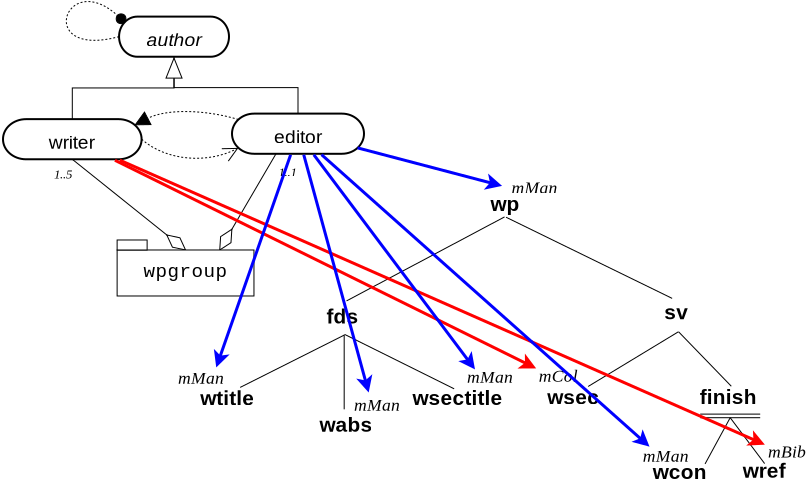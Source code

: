 <?xml version="1.0" encoding="UTF-8"?>
<dia:diagram xmlns:dia="http://www.lysator.liu.se/~alla/dia/">
  <dia:layer name="Background" visible="true">
    <dia:object type="Standard - Line" version="0" id="O0">
      <dia:attribute name="obj_pos">
        <dia:point val="23.666,11.646"/>
      </dia:attribute>
      <dia:attribute name="obj_bb">
        <dia:rectangle val="23.631,11.61;29.723,16.664"/>
      </dia:attribute>
      <dia:attribute name="conn_endpoints">
        <dia:point val="23.666,11.646"/>
        <dia:point val="29.328,16.18"/>
      </dia:attribute>
      <dia:attribute name="numcp">
        <dia:int val="1"/>
      </dia:attribute>
      <dia:attribute name="line_width">
        <dia:real val="0.05"/>
      </dia:attribute>
      <dia:attribute name="end_arrow">
        <dia:enum val="4"/>
      </dia:attribute>
      <dia:attribute name="end_arrow_length">
        <dia:real val="1.2"/>
      </dia:attribute>
      <dia:attribute name="end_arrow_width">
        <dia:real val="0.6"/>
      </dia:attribute>
      <dia:connections>
        <dia:connection handle="0" to="O2" connection="14"/>
        <dia:connection handle="1" to="O11" connection="2"/>
      </dia:connections>
    </dia:object>
    <dia:object type="Standard - Line" version="0" id="O1">
      <dia:attribute name="obj_pos">
        <dia:point val="33.851,11.369"/>
      </dia:attribute>
      <dia:attribute name="obj_bb">
        <dia:rectangle val="30.508,11.335;33.885,16.505"/>
      </dia:attribute>
      <dia:attribute name="conn_endpoints">
        <dia:point val="33.851,11.369"/>
        <dia:point val="31.038,16.18"/>
      </dia:attribute>
      <dia:attribute name="numcp">
        <dia:int val="1"/>
      </dia:attribute>
      <dia:attribute name="line_width">
        <dia:real val="0.05"/>
      </dia:attribute>
      <dia:attribute name="end_arrow">
        <dia:enum val="4"/>
      </dia:attribute>
      <dia:attribute name="end_arrow_length">
        <dia:real val="1.2"/>
      </dia:attribute>
      <dia:attribute name="end_arrow_width">
        <dia:real val="0.6"/>
      </dia:attribute>
      <dia:connections>
        <dia:connection handle="0" to="O3" connection="13"/>
        <dia:connection handle="1" to="O11" connection="3"/>
      </dia:connections>
    </dia:object>
    <dia:object type="Flowchart - Terminal" version="0" id="O2">
      <dia:attribute name="obj_pos">
        <dia:point val="20.201,9.638"/>
      </dia:attribute>
      <dia:attribute name="obj_bb">
        <dia:rectangle val="20.151,9.588;27.181,11.695"/>
      </dia:attribute>
      <dia:attribute name="elem_corner">
        <dia:point val="20.201,9.638"/>
      </dia:attribute>
      <dia:attribute name="elem_width">
        <dia:real val="6.93"/>
      </dia:attribute>
      <dia:attribute name="elem_height">
        <dia:real val="2.007"/>
      </dia:attribute>
      <dia:attribute name="line_width">
        <dia:real val="0.1"/>
      </dia:attribute>
      <dia:attribute name="line_colour">
        <dia:color val="#000000"/>
      </dia:attribute>
      <dia:attribute name="fill_colour">
        <dia:color val="#ffffff"/>
      </dia:attribute>
      <dia:attribute name="show_background">
        <dia:boolean val="true"/>
      </dia:attribute>
      <dia:attribute name="line_style">
        <dia:enum val="0"/>
        <dia:real val="1"/>
      </dia:attribute>
      <dia:attribute name="text">
        <dia:composite type="text">
          <dia:attribute name="string">
            <dia:string>#writer#</dia:string>
          </dia:attribute>
          <dia:attribute name="font">
            <dia:font family="arial" style="0" name="Helvetica"/>
          </dia:attribute>
          <dia:attribute name="height">
            <dia:real val="1.2"/>
          </dia:attribute>
          <dia:attribute name="pos">
            <dia:point val="23.666,10.834"/>
          </dia:attribute>
          <dia:attribute name="color">
            <dia:color val="#000000"/>
          </dia:attribute>
          <dia:attribute name="alignment">
            <dia:enum val="1"/>
          </dia:attribute>
        </dia:composite>
      </dia:attribute>
      <dia:attribute name="flip_horizontal">
        <dia:boolean val="false"/>
      </dia:attribute>
      <dia:attribute name="flip_vertical">
        <dia:boolean val="false"/>
      </dia:attribute>
    </dia:object>
    <dia:object type="Flowchart - Terminal" version="0" id="O3">
      <dia:attribute name="obj_pos">
        <dia:point val="31.651,9.362"/>
      </dia:attribute>
      <dia:attribute name="obj_bb">
        <dia:rectangle val="31.601,9.312;38.301,11.419"/>
      </dia:attribute>
      <dia:attribute name="elem_corner">
        <dia:point val="31.651,9.362"/>
      </dia:attribute>
      <dia:attribute name="elem_width">
        <dia:real val="6.6"/>
      </dia:attribute>
      <dia:attribute name="elem_height">
        <dia:real val="2.007"/>
      </dia:attribute>
      <dia:attribute name="line_width">
        <dia:real val="0.1"/>
      </dia:attribute>
      <dia:attribute name="line_colour">
        <dia:color val="#000000"/>
      </dia:attribute>
      <dia:attribute name="fill_colour">
        <dia:color val="#ffffff"/>
      </dia:attribute>
      <dia:attribute name="show_background">
        <dia:boolean val="true"/>
      </dia:attribute>
      <dia:attribute name="line_style">
        <dia:enum val="0"/>
        <dia:real val="1"/>
      </dia:attribute>
      <dia:attribute name="text">
        <dia:composite type="text">
          <dia:attribute name="string">
            <dia:string>#editor#</dia:string>
          </dia:attribute>
          <dia:attribute name="font">
            <dia:font family="arial" style="0" name="Helvetica"/>
          </dia:attribute>
          <dia:attribute name="height">
            <dia:real val="1.2"/>
          </dia:attribute>
          <dia:attribute name="pos">
            <dia:point val="34.951,10.558"/>
          </dia:attribute>
          <dia:attribute name="color">
            <dia:color val="#000000"/>
          </dia:attribute>
          <dia:attribute name="alignment">
            <dia:enum val="1"/>
          </dia:attribute>
        </dia:composite>
      </dia:attribute>
      <dia:attribute name="flip_horizontal">
        <dia:boolean val="false"/>
      </dia:attribute>
      <dia:attribute name="flip_vertical">
        <dia:boolean val="false"/>
      </dia:attribute>
    </dia:object>
    <dia:object type="Flowchart - Terminal" version="0" id="O4">
      <dia:attribute name="obj_pos">
        <dia:point val="26.004,4.511"/>
      </dia:attribute>
      <dia:attribute name="obj_bb">
        <dia:rectangle val="25.954,4.461;31.551,6.568"/>
      </dia:attribute>
      <dia:attribute name="elem_corner">
        <dia:point val="26.004,4.511"/>
      </dia:attribute>
      <dia:attribute name="elem_width">
        <dia:real val="5.497"/>
      </dia:attribute>
      <dia:attribute name="elem_height">
        <dia:real val="2.007"/>
      </dia:attribute>
      <dia:attribute name="line_width">
        <dia:real val="0.1"/>
      </dia:attribute>
      <dia:attribute name="line_colour">
        <dia:color val="#000000"/>
      </dia:attribute>
      <dia:attribute name="fill_colour">
        <dia:color val="#ffffff"/>
      </dia:attribute>
      <dia:attribute name="show_background">
        <dia:boolean val="true"/>
      </dia:attribute>
      <dia:attribute name="line_style">
        <dia:enum val="0"/>
        <dia:real val="1"/>
      </dia:attribute>
      <dia:attribute name="text">
        <dia:composite type="text">
          <dia:attribute name="string">
            <dia:string>#author#</dia:string>
          </dia:attribute>
          <dia:attribute name="font">
            <dia:font family="arial" style="8" name="Helvetica-Oblique"/>
          </dia:attribute>
          <dia:attribute name="height">
            <dia:real val="1.2"/>
          </dia:attribute>
          <dia:attribute name="pos">
            <dia:point val="28.752,5.707"/>
          </dia:attribute>
          <dia:attribute name="color">
            <dia:color val="#000000"/>
          </dia:attribute>
          <dia:attribute name="alignment">
            <dia:enum val="1"/>
          </dia:attribute>
        </dia:composite>
      </dia:attribute>
      <dia:attribute name="flip_horizontal">
        <dia:boolean val="false"/>
      </dia:attribute>
      <dia:attribute name="flip_vertical">
        <dia:boolean val="false"/>
      </dia:attribute>
    </dia:object>
    <dia:object type="Standard - Text" version="1" id="O5">
      <dia:attribute name="obj_pos">
        <dia:point val="22.75,12.6"/>
      </dia:attribute>
      <dia:attribute name="obj_bb">
        <dia:rectangle val="22.75,12.064;23.641,13.04"/>
      </dia:attribute>
      <dia:attribute name="text">
        <dia:composite type="text">
          <dia:attribute name="string">
            <dia:string>#1..5#</dia:string>
          </dia:attribute>
          <dia:attribute name="font">
            <dia:font family="times new roman" style="8" name="Times-Italic"/>
          </dia:attribute>
          <dia:attribute name="height">
            <dia:real val="0.8"/>
          </dia:attribute>
          <dia:attribute name="pos">
            <dia:point val="22.75,12.6"/>
          </dia:attribute>
          <dia:attribute name="color">
            <dia:color val="#000000"/>
          </dia:attribute>
          <dia:attribute name="alignment">
            <dia:enum val="0"/>
          </dia:attribute>
        </dia:composite>
      </dia:attribute>
      <dia:attribute name="valign">
        <dia:enum val="3"/>
      </dia:attribute>
    </dia:object>
    <dia:object type="Standard - BezierLine" version="0" id="O6">
      <dia:attribute name="obj_pos">
        <dia:point val="26.004,5.515"/>
      </dia:attribute>
      <dia:attribute name="obj_bb">
        <dia:rectangle val="23.34,3.731;26.661,5.724"/>
      </dia:attribute>
      <dia:attribute name="bez_points">
        <dia:point val="26.004,5.515"/>
        <dia:point val="21.582,6.701"/>
        <dia:point val="23.451,1.66"/>
        <dia:point val="26.272,4.805"/>
      </dia:attribute>
      <dia:attribute name="corner_types">
        <dia:enum val="0"/>
        <dia:enum val="0"/>
      </dia:attribute>
      <dia:attribute name="line_width">
        <dia:real val="0.05"/>
      </dia:attribute>
      <dia:attribute name="line_style">
        <dia:enum val="4"/>
      </dia:attribute>
      <dia:attribute name="end_arrow">
        <dia:enum val="8"/>
      </dia:attribute>
      <dia:attribute name="end_arrow_length">
        <dia:real val="0.5"/>
      </dia:attribute>
      <dia:attribute name="end_arrow_width">
        <dia:real val="0.5"/>
      </dia:attribute>
      <dia:connections>
        <dia:connection handle="0" to="O4" connection="6"/>
        <dia:connection handle="3" to="O4" connection="5"/>
      </dia:connections>
    </dia:object>
    <dia:object type="Standard - BezierLine" version="0" id="O7">
      <dia:attribute name="obj_pos">
        <dia:point val="31.973,9.656"/>
      </dia:attribute>
      <dia:attribute name="obj_bb">
        <dia:rectangle val="26.448,9.271;32.005,10.565"/>
      </dia:attribute>
      <dia:attribute name="bez_points">
        <dia:point val="31.973,9.656"/>
        <dia:point val="30.326,9.16"/>
        <dia:point val="28.378,9.11"/>
        <dia:point val="26.793,9.932"/>
      </dia:attribute>
      <dia:attribute name="corner_types">
        <dia:enum val="0"/>
        <dia:enum val="0"/>
      </dia:attribute>
      <dia:attribute name="line_width">
        <dia:real val="0.05"/>
      </dia:attribute>
      <dia:attribute name="line_style">
        <dia:enum val="4"/>
      </dia:attribute>
      <dia:attribute name="end_arrow">
        <dia:enum val="3"/>
      </dia:attribute>
      <dia:attribute name="end_arrow_length">
        <dia:real val="0.7"/>
      </dia:attribute>
      <dia:attribute name="end_arrow_width">
        <dia:real val="0.7"/>
      </dia:attribute>
      <dia:connections>
        <dia:connection handle="0" to="O3" connection="5"/>
        <dia:connection handle="3" to="O2" connection="9"/>
      </dia:connections>
    </dia:object>
    <dia:object type="Standard - BezierLine" version="0" id="O8">
      <dia:attribute name="obj_pos">
        <dia:point val="27.131,10.642"/>
      </dia:attribute>
      <dia:attribute name="obj_bb">
        <dia:rectangle val="27.096,10.444;32.321,11.707"/>
      </dia:attribute>
      <dia:attribute name="bez_points">
        <dia:point val="27.131,10.642"/>
        <dia:point val="28.401,11.76"/>
        <dia:point val="30.476,11.86"/>
        <dia:point val="31.973,11.075"/>
      </dia:attribute>
      <dia:attribute name="corner_types">
        <dia:enum val="0"/>
        <dia:enum val="0"/>
      </dia:attribute>
      <dia:attribute name="line_width">
        <dia:real val="0.05"/>
      </dia:attribute>
      <dia:attribute name="line_style">
        <dia:enum val="4"/>
      </dia:attribute>
      <dia:attribute name="end_arrow">
        <dia:enum val="1"/>
      </dia:attribute>
      <dia:attribute name="end_arrow_length">
        <dia:real val="0.7"/>
      </dia:attribute>
      <dia:attribute name="end_arrow_width">
        <dia:real val="0.7"/>
      </dia:attribute>
      <dia:connections>
        <dia:connection handle="0" to="O2" connection="10"/>
        <dia:connection handle="3" to="O3" connection="7"/>
      </dia:connections>
    </dia:object>
    <dia:object type="Standard - ZigZagLine" version="1" id="O9">
      <dia:attribute name="obj_pos">
        <dia:point val="28.752,6.518"/>
      </dia:attribute>
      <dia:attribute name="obj_bb">
        <dia:rectangle val="28.727,6.493;34.976,9.387"/>
      </dia:attribute>
      <dia:attribute name="orth_points">
        <dia:point val="28.752,6.518"/>
        <dia:point val="28.752,8.061"/>
        <dia:point val="34.951,8.061"/>
        <dia:point val="34.951,9.362"/>
      </dia:attribute>
      <dia:attribute name="orth_orient">
        <dia:enum val="1"/>
        <dia:enum val="0"/>
        <dia:enum val="1"/>
      </dia:attribute>
      <dia:attribute name="autorouting">
        <dia:boolean val="false"/>
      </dia:attribute>
      <dia:attribute name="line_width">
        <dia:real val="0.05"/>
      </dia:attribute>
      <dia:connections>
        <dia:connection handle="0" to="O4" connection="14"/>
        <dia:connection handle="1" to="O3" connection="2"/>
      </dia:connections>
    </dia:object>
    <dia:object type="Standard - ZigZagLine" version="1" id="O10">
      <dia:attribute name="obj_pos">
        <dia:point val="23.666,9.638"/>
      </dia:attribute>
      <dia:attribute name="obj_bb">
        <dia:rectangle val="23.641,6.493;29.552,9.663"/>
      </dia:attribute>
      <dia:attribute name="orth_points">
        <dia:point val="23.666,9.638"/>
        <dia:point val="23.666,8.078"/>
        <dia:point val="28.752,8.078"/>
        <dia:point val="28.752,6.518"/>
      </dia:attribute>
      <dia:attribute name="orth_orient">
        <dia:enum val="1"/>
        <dia:enum val="0"/>
        <dia:enum val="1"/>
      </dia:attribute>
      <dia:attribute name="autorouting">
        <dia:boolean val="false"/>
      </dia:attribute>
      <dia:attribute name="line_width">
        <dia:real val="0.05"/>
      </dia:attribute>
      <dia:attribute name="end_arrow">
        <dia:enum val="2"/>
      </dia:attribute>
      <dia:attribute name="end_arrow_length">
        <dia:real val="1"/>
      </dia:attribute>
      <dia:attribute name="end_arrow_width">
        <dia:real val="0.8"/>
      </dia:attribute>
      <dia:connections>
        <dia:connection handle="0" to="O2" connection="2"/>
        <dia:connection handle="1" to="O4" connection="14"/>
      </dia:connections>
    </dia:object>
    <dia:object type="Flowchart - Box" version="0" id="O11">
      <dia:attribute name="obj_pos">
        <dia:point val="25.907,16.18"/>
      </dia:attribute>
      <dia:attribute name="obj_bb">
        <dia:rectangle val="25.882,16.155;32.774,18.505"/>
      </dia:attribute>
      <dia:attribute name="elem_corner">
        <dia:point val="25.907,16.18"/>
      </dia:attribute>
      <dia:attribute name="elem_width">
        <dia:real val="6.842"/>
      </dia:attribute>
      <dia:attribute name="elem_height">
        <dia:real val="2.3"/>
      </dia:attribute>
      <dia:attribute name="border_width">
        <dia:real val="0.05"/>
      </dia:attribute>
      <dia:attribute name="show_background">
        <dia:boolean val="true"/>
      </dia:attribute>
      <dia:attribute name="padding">
        <dia:real val="0.5"/>
      </dia:attribute>
      <dia:attribute name="text">
        <dia:composite type="text">
          <dia:attribute name="string">
            <dia:string>#wpgroup#</dia:string>
          </dia:attribute>
          <dia:attribute name="font">
            <dia:font family="courier new" style="0" name="Courier"/>
          </dia:attribute>
          <dia:attribute name="height">
            <dia:real val="1.2"/>
          </dia:attribute>
          <dia:attribute name="pos">
            <dia:point val="29.328,17.46"/>
          </dia:attribute>
          <dia:attribute name="color">
            <dia:color val="#000000"/>
          </dia:attribute>
          <dia:attribute name="alignment">
            <dia:enum val="1"/>
          </dia:attribute>
        </dia:composite>
      </dia:attribute>
    </dia:object>
    <dia:object type="Standard - Box" version="0" id="O12">
      <dia:attribute name="obj_pos">
        <dia:point val="25.907,15.68"/>
      </dia:attribute>
      <dia:attribute name="obj_bb">
        <dia:rectangle val="25.882,15.655;27.432,16.205"/>
      </dia:attribute>
      <dia:attribute name="elem_corner">
        <dia:point val="25.907,15.68"/>
      </dia:attribute>
      <dia:attribute name="elem_width">
        <dia:real val="1.5"/>
      </dia:attribute>
      <dia:attribute name="elem_height">
        <dia:real val="0.5"/>
      </dia:attribute>
      <dia:attribute name="border_width">
        <dia:real val="0.05"/>
      </dia:attribute>
      <dia:attribute name="show_background">
        <dia:boolean val="true"/>
      </dia:attribute>
    </dia:object>
    <dia:object type="Standard - Text" version="1" id="O13">
      <dia:attribute name="obj_pos">
        <dia:point val="33.976,12.5"/>
      </dia:attribute>
      <dia:attribute name="obj_bb">
        <dia:rectangle val="33.976,11.964;34.867,12.94"/>
      </dia:attribute>
      <dia:attribute name="text">
        <dia:composite type="text">
          <dia:attribute name="string">
            <dia:string>#1..1#</dia:string>
          </dia:attribute>
          <dia:attribute name="font">
            <dia:font family="times new roman" style="8" name="Times-Italic"/>
          </dia:attribute>
          <dia:attribute name="height">
            <dia:real val="0.8"/>
          </dia:attribute>
          <dia:attribute name="pos">
            <dia:point val="33.976,12.5"/>
          </dia:attribute>
          <dia:attribute name="color">
            <dia:color val="#000000"/>
          </dia:attribute>
          <dia:attribute name="alignment">
            <dia:enum val="0"/>
          </dia:attribute>
        </dia:composite>
      </dia:attribute>
      <dia:attribute name="valign">
        <dia:enum val="3"/>
      </dia:attribute>
    </dia:object>
    <dia:object type="Standard - Line" version="0" id="O14">
      <dia:attribute name="obj_pos">
        <dia:point val="45.279,14.525"/>
      </dia:attribute>
      <dia:attribute name="obj_bb">
        <dia:rectangle val="37.344,14.492;45.313,18.759"/>
      </dia:attribute>
      <dia:attribute name="conn_endpoints">
        <dia:point val="45.279,14.525"/>
        <dia:point val="37.378,18.725"/>
      </dia:attribute>
      <dia:attribute name="numcp">
        <dia:int val="1"/>
      </dia:attribute>
      <dia:attribute name="line_width">
        <dia:real val="0.05"/>
      </dia:attribute>
    </dia:object>
    <dia:object type="Standard - Text" version="1" id="O15">
      <dia:attribute name="obj_pos">
        <dia:point val="47.518,17.119"/>
      </dia:attribute>
      <dia:attribute name="obj_bb">
        <dia:rectangle val="47.518,16.769;47.518,17.819"/>
      </dia:attribute>
      <dia:attribute name="text">
        <dia:composite type="text">
          <dia:attribute name="string">
            <dia:string>##</dia:string>
          </dia:attribute>
          <dia:attribute name="font">
            <dia:font family="times new roman" style="8" name="Times-Italic"/>
          </dia:attribute>
          <dia:attribute name="height">
            <dia:real val="0.7"/>
          </dia:attribute>
          <dia:attribute name="pos">
            <dia:point val="47.518,17.119"/>
          </dia:attribute>
          <dia:attribute name="color">
            <dia:color val="#000000"/>
          </dia:attribute>
          <dia:attribute name="alignment">
            <dia:enum val="0"/>
          </dia:attribute>
        </dia:composite>
      </dia:attribute>
      <dia:attribute name="valign">
        <dia:enum val="3"/>
      </dia:attribute>
    </dia:object>
    <dia:object type="Standard - Text" version="1" id="O16">
      <dia:attribute name="obj_pos">
        <dia:point val="46.025,14.232"/>
      </dia:attribute>
      <dia:attribute name="obj_bb">
        <dia:rectangle val="44.708,13.372;46.025,14.874"/>
      </dia:attribute>
      <dia:attribute name="text">
        <dia:composite type="text">
          <dia:attribute name="string">
            <dia:string>#wp#</dia:string>
          </dia:attribute>
          <dia:attribute name="font">
            <dia:font family="arial" style="80" name="Helvetica-Bold"/>
          </dia:attribute>
          <dia:attribute name="height">
            <dia:real val="1.3"/>
          </dia:attribute>
          <dia:attribute name="pos">
            <dia:point val="46.025,14.232"/>
          </dia:attribute>
          <dia:attribute name="color">
            <dia:color val="#000000"/>
          </dia:attribute>
          <dia:attribute name="alignment">
            <dia:enum val="2"/>
          </dia:attribute>
        </dia:composite>
      </dia:attribute>
      <dia:attribute name="valign">
        <dia:enum val="3"/>
      </dia:attribute>
    </dia:object>
    <dia:object type="Standard - Text" version="1" id="O17">
      <dia:attribute name="obj_pos">
        <dia:point val="45.623,13.35"/>
      </dia:attribute>
      <dia:attribute name="obj_bb">
        <dia:rectangle val="45.623,12.635;47.67,13.91"/>
      </dia:attribute>
      <dia:attribute name="text">
        <dia:composite type="text">
          <dia:attribute name="string">
            <dia:string>#mMan#</dia:string>
          </dia:attribute>
          <dia:attribute name="font">
            <dia:font family="times new roman" style="8" name="Times-Italic"/>
          </dia:attribute>
          <dia:attribute name="height">
            <dia:real val="1.1"/>
          </dia:attribute>
          <dia:attribute name="pos">
            <dia:point val="45.623,13.35"/>
          </dia:attribute>
          <dia:attribute name="color">
            <dia:color val="#000000"/>
          </dia:attribute>
          <dia:attribute name="alignment">
            <dia:enum val="0"/>
          </dia:attribute>
        </dia:composite>
      </dia:attribute>
      <dia:attribute name="valign">
        <dia:enum val="3"/>
      </dia:attribute>
    </dia:object>
    <dia:object type="Standard - Line" version="0" id="O18">
      <dia:attribute name="obj_pos">
        <dia:point val="53.971,20.269"/>
      </dia:attribute>
      <dia:attribute name="obj_bb">
        <dia:rectangle val="49.424,20.235;54.005,23.037"/>
      </dia:attribute>
      <dia:attribute name="conn_endpoints">
        <dia:point val="53.971,20.269"/>
        <dia:point val="49.458,23.003"/>
      </dia:attribute>
      <dia:attribute name="numcp">
        <dia:int val="1"/>
      </dia:attribute>
      <dia:attribute name="line_width">
        <dia:real val="0.05"/>
      </dia:attribute>
    </dia:object>
    <dia:object type="Standard - Line" version="0" id="O19">
      <dia:attribute name="obj_pos">
        <dia:point val="37.26,20.416"/>
      </dia:attribute>
      <dia:attribute name="obj_bb">
        <dia:rectangle val="37.235,20.391;37.285,24.172"/>
      </dia:attribute>
      <dia:attribute name="conn_endpoints">
        <dia:point val="37.26,20.416"/>
        <dia:point val="37.26,24.147"/>
      </dia:attribute>
      <dia:attribute name="numcp">
        <dia:int val="1"/>
      </dia:attribute>
      <dia:attribute name="line_width">
        <dia:real val="0.05"/>
      </dia:attribute>
    </dia:object>
    <dia:object type="Standard - Text" version="1" id="O20">
      <dia:attribute name="obj_pos">
        <dia:point val="37.979,19.853"/>
      </dia:attribute>
      <dia:attribute name="obj_bb">
        <dia:rectangle val="36.559,18.993;37.979,20.496"/>
      </dia:attribute>
      <dia:attribute name="text">
        <dia:composite type="text">
          <dia:attribute name="string">
            <dia:string>#fds#</dia:string>
          </dia:attribute>
          <dia:attribute name="font">
            <dia:font family="arial" style="80" name="Helvetica-Bold"/>
          </dia:attribute>
          <dia:attribute name="height">
            <dia:real val="1.3"/>
          </dia:attribute>
          <dia:attribute name="pos">
            <dia:point val="37.979,19.853"/>
          </dia:attribute>
          <dia:attribute name="color">
            <dia:color val="#000000"/>
          </dia:attribute>
          <dia:attribute name="alignment">
            <dia:enum val="2"/>
          </dia:attribute>
        </dia:composite>
      </dia:attribute>
      <dia:attribute name="valign">
        <dia:enum val="3"/>
      </dia:attribute>
    </dia:object>
    <dia:object type="Standard - Line" version="0" id="O21">
      <dia:attribute name="obj_pos">
        <dia:point val="37.252,20.44"/>
      </dia:attribute>
      <dia:attribute name="obj_bb">
        <dia:rectangle val="32.024,20.407;37.286,23.084"/>
      </dia:attribute>
      <dia:attribute name="conn_endpoints">
        <dia:point val="37.252,20.44"/>
        <dia:point val="32.058,23.051"/>
      </dia:attribute>
      <dia:attribute name="numcp">
        <dia:int val="1"/>
      </dia:attribute>
      <dia:attribute name="line_width">
        <dia:real val="0.05"/>
      </dia:attribute>
    </dia:object>
    <dia:object type="Standard - Line" version="0" id="O22">
      <dia:attribute name="obj_pos">
        <dia:point val="37.278,20.399"/>
      </dia:attribute>
      <dia:attribute name="obj_bb">
        <dia:rectangle val="37.244,20.365;42.792,23.155"/>
      </dia:attribute>
      <dia:attribute name="conn_endpoints">
        <dia:point val="37.278,20.399"/>
        <dia:point val="42.759,23.122"/>
      </dia:attribute>
      <dia:attribute name="numcp">
        <dia:int val="1"/>
      </dia:attribute>
      <dia:attribute name="line_width">
        <dia:real val="0.05"/>
      </dia:attribute>
    </dia:object>
    <dia:object type="Standard - Line" version="0" id="O23">
      <dia:attribute name="obj_pos">
        <dia:point val="45.354,14.543"/>
      </dia:attribute>
      <dia:attribute name="obj_bb">
        <dia:rectangle val="45.321,14.51;53.691,18.634"/>
      </dia:attribute>
      <dia:attribute name="conn_endpoints">
        <dia:point val="45.354,14.543"/>
        <dia:point val="53.658,18.6"/>
      </dia:attribute>
      <dia:attribute name="numcp">
        <dia:int val="1"/>
      </dia:attribute>
      <dia:attribute name="line_width">
        <dia:real val="0.05"/>
      </dia:attribute>
    </dia:object>
    <dia:object type="Standard - Text" version="1" id="O24">
      <dia:attribute name="obj_pos">
        <dia:point val="32.758,23.94"/>
      </dia:attribute>
      <dia:attribute name="obj_bb">
        <dia:rectangle val="30.333,23.08;32.758,24.583"/>
      </dia:attribute>
      <dia:attribute name="text">
        <dia:composite type="text">
          <dia:attribute name="string">
            <dia:string>#wtitle#</dia:string>
          </dia:attribute>
          <dia:attribute name="font">
            <dia:font family="arial" style="80" name="Helvetica-Bold"/>
          </dia:attribute>
          <dia:attribute name="height">
            <dia:real val="1.3"/>
          </dia:attribute>
          <dia:attribute name="pos">
            <dia:point val="32.758,23.94"/>
          </dia:attribute>
          <dia:attribute name="color">
            <dia:color val="#000000"/>
          </dia:attribute>
          <dia:attribute name="alignment">
            <dia:enum val="2"/>
          </dia:attribute>
        </dia:composite>
      </dia:attribute>
      <dia:attribute name="valign">
        <dia:enum val="3"/>
      </dia:attribute>
    </dia:object>
    <dia:object type="Standard - Text" version="1" id="O25">
      <dia:attribute name="obj_pos">
        <dia:point val="38.671,25.272"/>
      </dia:attribute>
      <dia:attribute name="obj_bb">
        <dia:rectangle val="36.301,24.412;38.671,25.915"/>
      </dia:attribute>
      <dia:attribute name="text">
        <dia:composite type="text">
          <dia:attribute name="string">
            <dia:string>#wabs#</dia:string>
          </dia:attribute>
          <dia:attribute name="font">
            <dia:font family="arial" style="80" name="Helvetica-Bold"/>
          </dia:attribute>
          <dia:attribute name="height">
            <dia:real val="1.3"/>
          </dia:attribute>
          <dia:attribute name="pos">
            <dia:point val="38.671,25.272"/>
          </dia:attribute>
          <dia:attribute name="color">
            <dia:color val="#000000"/>
          </dia:attribute>
          <dia:attribute name="alignment">
            <dia:enum val="2"/>
          </dia:attribute>
        </dia:composite>
      </dia:attribute>
      <dia:attribute name="valign">
        <dia:enum val="3"/>
      </dia:attribute>
    </dia:object>
    <dia:object type="Standard - Text" version="1" id="O26">
      <dia:attribute name="obj_pos">
        <dia:point val="45.176,23.934"/>
      </dia:attribute>
      <dia:attribute name="obj_bb">
        <dia:rectangle val="41.171,23.074;45.176,24.576"/>
      </dia:attribute>
      <dia:attribute name="text">
        <dia:composite type="text">
          <dia:attribute name="string">
            <dia:string>#wsectitle#</dia:string>
          </dia:attribute>
          <dia:attribute name="font">
            <dia:font family="arial" style="80" name="Helvetica-Bold"/>
          </dia:attribute>
          <dia:attribute name="height">
            <dia:real val="1.3"/>
          </dia:attribute>
          <dia:attribute name="pos">
            <dia:point val="45.176,23.934"/>
          </dia:attribute>
          <dia:attribute name="color">
            <dia:color val="#000000"/>
          </dia:attribute>
          <dia:attribute name="alignment">
            <dia:enum val="2"/>
          </dia:attribute>
        </dia:composite>
      </dia:attribute>
      <dia:attribute name="valign">
        <dia:enum val="3"/>
      </dia:attribute>
    </dia:object>
    <dia:object type="Standard - Text" version="1" id="O27">
      <dia:attribute name="obj_pos">
        <dia:point val="54.458,19.64"/>
      </dia:attribute>
      <dia:attribute name="obj_bb">
        <dia:rectangle val="53.406,18.78;54.458,20.283"/>
      </dia:attribute>
      <dia:attribute name="text">
        <dia:composite type="text">
          <dia:attribute name="string">
            <dia:string>#sv#</dia:string>
          </dia:attribute>
          <dia:attribute name="font">
            <dia:font family="arial" style="80" name="Helvetica-Bold"/>
          </dia:attribute>
          <dia:attribute name="height">
            <dia:real val="1.3"/>
          </dia:attribute>
          <dia:attribute name="pos">
            <dia:point val="54.458,19.64"/>
          </dia:attribute>
          <dia:attribute name="color">
            <dia:color val="#000000"/>
          </dia:attribute>
          <dia:attribute name="alignment">
            <dia:enum val="2"/>
          </dia:attribute>
        </dia:composite>
      </dia:attribute>
      <dia:attribute name="valign">
        <dia:enum val="3"/>
      </dia:attribute>
    </dia:object>
    <dia:object type="Standard - Text" version="1" id="O28">
      <dia:attribute name="obj_pos">
        <dia:point val="50.008,23.89"/>
      </dia:attribute>
      <dia:attribute name="obj_bb">
        <dia:rectangle val="47.691,23.03;50.008,24.533"/>
      </dia:attribute>
      <dia:attribute name="text">
        <dia:composite type="text">
          <dia:attribute name="string">
            <dia:string>#wsec#</dia:string>
          </dia:attribute>
          <dia:attribute name="font">
            <dia:font family="arial" style="80" name="Helvetica-Bold"/>
          </dia:attribute>
          <dia:attribute name="height">
            <dia:real val="1.3"/>
          </dia:attribute>
          <dia:attribute name="pos">
            <dia:point val="50.008,23.89"/>
          </dia:attribute>
          <dia:attribute name="color">
            <dia:color val="#000000"/>
          </dia:attribute>
          <dia:attribute name="alignment">
            <dia:enum val="2"/>
          </dia:attribute>
        </dia:composite>
      </dia:attribute>
      <dia:attribute name="valign">
        <dia:enum val="3"/>
      </dia:attribute>
    </dia:object>
    <dia:object type="Standard - Text" version="1" id="O29">
      <dia:attribute name="obj_pos">
        <dia:point val="55.392,27.635"/>
      </dia:attribute>
      <dia:attribute name="obj_bb">
        <dia:rectangle val="52.967,26.775;55.392,28.277"/>
      </dia:attribute>
      <dia:attribute name="text">
        <dia:composite type="text">
          <dia:attribute name="string">
            <dia:string>#wcon#</dia:string>
          </dia:attribute>
          <dia:attribute name="font">
            <dia:font family="arial" style="80" name="Helvetica-Bold"/>
          </dia:attribute>
          <dia:attribute name="height">
            <dia:real val="1.3"/>
          </dia:attribute>
          <dia:attribute name="pos">
            <dia:point val="55.392,27.635"/>
          </dia:attribute>
          <dia:attribute name="color">
            <dia:color val="#000000"/>
          </dia:attribute>
          <dia:attribute name="alignment">
            <dia:enum val="2"/>
          </dia:attribute>
        </dia:composite>
      </dia:attribute>
      <dia:attribute name="valign">
        <dia:enum val="3"/>
      </dia:attribute>
    </dia:object>
    <dia:object type="Standard - Text" version="1" id="O30">
      <dia:attribute name="obj_pos">
        <dia:point val="59.335,27.572"/>
      </dia:attribute>
      <dia:attribute name="obj_bb">
        <dia:rectangle val="57.385,26.712;59.335,28.214"/>
      </dia:attribute>
      <dia:attribute name="text">
        <dia:composite type="text">
          <dia:attribute name="string">
            <dia:string>#wref#</dia:string>
          </dia:attribute>
          <dia:attribute name="font">
            <dia:font family="arial" style="80" name="Helvetica-Bold"/>
          </dia:attribute>
          <dia:attribute name="height">
            <dia:real val="1.3"/>
          </dia:attribute>
          <dia:attribute name="pos">
            <dia:point val="59.335,27.572"/>
          </dia:attribute>
          <dia:attribute name="color">
            <dia:color val="#000000"/>
          </dia:attribute>
          <dia:attribute name="alignment">
            <dia:enum val="2"/>
          </dia:attribute>
        </dia:composite>
      </dia:attribute>
      <dia:attribute name="valign">
        <dia:enum val="3"/>
      </dia:attribute>
    </dia:object>
    <dia:object type="Standard - Line" version="0" id="O31">
      <dia:attribute name="obj_pos">
        <dia:point val="53.98,20.27"/>
      </dia:attribute>
      <dia:attribute name="obj_bb">
        <dia:rectangle val="53.945,20.234;56.651,23.029"/>
      </dia:attribute>
      <dia:attribute name="conn_endpoints">
        <dia:point val="53.98,20.27"/>
        <dia:point val="56.616,22.993"/>
      </dia:attribute>
      <dia:attribute name="numcp">
        <dia:int val="1"/>
      </dia:attribute>
      <dia:attribute name="line_width">
        <dia:real val="0.05"/>
      </dia:attribute>
    </dia:object>
    <dia:object type="Standard - Text" version="1" id="O32">
      <dia:attribute name="obj_pos">
        <dia:point val="28.957,22.873"/>
      </dia:attribute>
      <dia:attribute name="obj_bb">
        <dia:rectangle val="28.957,22.158;31.005,23.433"/>
      </dia:attribute>
      <dia:attribute name="text">
        <dia:composite type="text">
          <dia:attribute name="string">
            <dia:string>#mMan#</dia:string>
          </dia:attribute>
          <dia:attribute name="font">
            <dia:font family="times new roman" style="8" name="Times-Italic"/>
          </dia:attribute>
          <dia:attribute name="height">
            <dia:real val="1.1"/>
          </dia:attribute>
          <dia:attribute name="pos">
            <dia:point val="28.957,22.873"/>
          </dia:attribute>
          <dia:attribute name="color">
            <dia:color val="#000000"/>
          </dia:attribute>
          <dia:attribute name="alignment">
            <dia:enum val="0"/>
          </dia:attribute>
        </dia:composite>
      </dia:attribute>
      <dia:attribute name="valign">
        <dia:enum val="3"/>
      </dia:attribute>
    </dia:object>
    <dia:object type="Standard - Text" version="1" id="O33">
      <dia:attribute name="obj_pos">
        <dia:point val="37.757,24.223"/>
      </dia:attribute>
      <dia:attribute name="obj_bb">
        <dia:rectangle val="37.757,23.508;39.805,24.783"/>
      </dia:attribute>
      <dia:attribute name="text">
        <dia:composite type="text">
          <dia:attribute name="string">
            <dia:string>#mMan#</dia:string>
          </dia:attribute>
          <dia:attribute name="font">
            <dia:font family="times new roman" style="8" name="Times-Italic"/>
          </dia:attribute>
          <dia:attribute name="height">
            <dia:real val="1.1"/>
          </dia:attribute>
          <dia:attribute name="pos">
            <dia:point val="37.757,24.223"/>
          </dia:attribute>
          <dia:attribute name="color">
            <dia:color val="#000000"/>
          </dia:attribute>
          <dia:attribute name="alignment">
            <dia:enum val="0"/>
          </dia:attribute>
        </dia:composite>
      </dia:attribute>
      <dia:attribute name="valign">
        <dia:enum val="3"/>
      </dia:attribute>
    </dia:object>
    <dia:object type="Standard - Text" version="1" id="O34">
      <dia:attribute name="obj_pos">
        <dia:point val="43.407,22.823"/>
      </dia:attribute>
      <dia:attribute name="obj_bb">
        <dia:rectangle val="43.407,22.108;45.455,23.383"/>
      </dia:attribute>
      <dia:attribute name="text">
        <dia:composite type="text">
          <dia:attribute name="string">
            <dia:string>#mMan#</dia:string>
          </dia:attribute>
          <dia:attribute name="font">
            <dia:font family="times new roman" style="8" name="Times-Italic"/>
          </dia:attribute>
          <dia:attribute name="height">
            <dia:real val="1.1"/>
          </dia:attribute>
          <dia:attribute name="pos">
            <dia:point val="43.407,22.823"/>
          </dia:attribute>
          <dia:attribute name="color">
            <dia:color val="#000000"/>
          </dia:attribute>
          <dia:attribute name="alignment">
            <dia:enum val="0"/>
          </dia:attribute>
        </dia:composite>
      </dia:attribute>
      <dia:attribute name="valign">
        <dia:enum val="3"/>
      </dia:attribute>
    </dia:object>
    <dia:object type="Standard - Text" version="1" id="O35">
      <dia:attribute name="obj_pos">
        <dia:point val="52.187,26.773"/>
      </dia:attribute>
      <dia:attribute name="obj_bb">
        <dia:rectangle val="52.187,26.058;54.234,27.333"/>
      </dia:attribute>
      <dia:attribute name="text">
        <dia:composite type="text">
          <dia:attribute name="string">
            <dia:string>#mMan#</dia:string>
          </dia:attribute>
          <dia:attribute name="font">
            <dia:font family="times new roman" style="8" name="Times-Italic"/>
          </dia:attribute>
          <dia:attribute name="height">
            <dia:real val="1.1"/>
          </dia:attribute>
          <dia:attribute name="pos">
            <dia:point val="52.187,26.773"/>
          </dia:attribute>
          <dia:attribute name="color">
            <dia:color val="#000000"/>
          </dia:attribute>
          <dia:attribute name="alignment">
            <dia:enum val="0"/>
          </dia:attribute>
        </dia:composite>
      </dia:attribute>
      <dia:attribute name="valign">
        <dia:enum val="3"/>
      </dia:attribute>
    </dia:object>
    <dia:object type="Standard - Text" version="1" id="O36">
      <dia:attribute name="obj_pos">
        <dia:point val="46.987,22.773"/>
      </dia:attribute>
      <dia:attribute name="obj_bb">
        <dia:rectangle val="46.987,22.058;48.724,23.333"/>
      </dia:attribute>
      <dia:attribute name="text">
        <dia:composite type="text">
          <dia:attribute name="string">
            <dia:string>#mCol#</dia:string>
          </dia:attribute>
          <dia:attribute name="font">
            <dia:font family="times new roman" style="8" name="Times-Italic"/>
          </dia:attribute>
          <dia:attribute name="height">
            <dia:real val="1.1"/>
          </dia:attribute>
          <dia:attribute name="pos">
            <dia:point val="46.987,22.773"/>
          </dia:attribute>
          <dia:attribute name="color">
            <dia:color val="#000000"/>
          </dia:attribute>
          <dia:attribute name="alignment">
            <dia:enum val="0"/>
          </dia:attribute>
        </dia:composite>
      </dia:attribute>
      <dia:attribute name="valign">
        <dia:enum val="3"/>
      </dia:attribute>
    </dia:object>
    <dia:object type="Standard - Text" version="1" id="O37">
      <dia:attribute name="obj_pos">
        <dia:point val="58.446,26.559"/>
      </dia:attribute>
      <dia:attribute name="obj_bb">
        <dia:rectangle val="58.446,25.844;60.138,27.119"/>
      </dia:attribute>
      <dia:attribute name="text">
        <dia:composite type="text">
          <dia:attribute name="string">
            <dia:string>#mBib#</dia:string>
          </dia:attribute>
          <dia:attribute name="font">
            <dia:font family="times new roman" style="8" name="Times-Italic"/>
          </dia:attribute>
          <dia:attribute name="height">
            <dia:real val="1.1"/>
          </dia:attribute>
          <dia:attribute name="pos">
            <dia:point val="58.446,26.559"/>
          </dia:attribute>
          <dia:attribute name="color">
            <dia:color val="#000000"/>
          </dia:attribute>
          <dia:attribute name="alignment">
            <dia:enum val="0"/>
          </dia:attribute>
        </dia:composite>
      </dia:attribute>
      <dia:attribute name="valign">
        <dia:enum val="3"/>
      </dia:attribute>
    </dia:object>
    <dia:object type="Standard - Line" version="0" id="O38">
      <dia:attribute name="obj_pos">
        <dia:point val="56.561,24.566"/>
      </dia:attribute>
      <dia:attribute name="obj_bb">
        <dia:rectangle val="56.526,24.531;58.318,26.894"/>
      </dia:attribute>
      <dia:attribute name="conn_endpoints">
        <dia:point val="56.561,24.566"/>
        <dia:point val="58.282,26.859"/>
      </dia:attribute>
      <dia:attribute name="numcp">
        <dia:int val="1"/>
      </dia:attribute>
      <dia:attribute name="line_width">
        <dia:real val="0.05"/>
      </dia:attribute>
      <dia:connections>
        <dia:connection handle="0" to="O40" connection="0"/>
      </dia:connections>
    </dia:object>
    <dia:object type="Standard - Line" version="0" id="O39">
      <dia:attribute name="obj_pos">
        <dia:point val="56.561,24.566"/>
      </dia:attribute>
      <dia:attribute name="obj_bb">
        <dia:rectangle val="55.27,24.532;56.595,26.91"/>
      </dia:attribute>
      <dia:attribute name="conn_endpoints">
        <dia:point val="56.561,24.566"/>
        <dia:point val="55.304,26.876"/>
      </dia:attribute>
      <dia:attribute name="numcp">
        <dia:int val="1"/>
      </dia:attribute>
      <dia:attribute name="line_width">
        <dia:real val="0.05"/>
      </dia:attribute>
      <dia:connections>
        <dia:connection handle="0" to="O40" connection="0"/>
      </dia:connections>
    </dia:object>
    <dia:object type="Standard - Line" version="0" id="O40">
      <dia:attribute name="obj_pos">
        <dia:point val="58.061,24.566"/>
      </dia:attribute>
      <dia:attribute name="obj_bb">
        <dia:rectangle val="55.036,24.541;58.086,24.591"/>
      </dia:attribute>
      <dia:attribute name="conn_endpoints">
        <dia:point val="58.061,24.566"/>
        <dia:point val="55.061,24.566"/>
      </dia:attribute>
      <dia:attribute name="numcp">
        <dia:int val="1"/>
      </dia:attribute>
      <dia:attribute name="line_width">
        <dia:real val="0.05"/>
      </dia:attribute>
    </dia:object>
    <dia:object type="Standard - Line" version="0" id="O41">
      <dia:attribute name="obj_pos">
        <dia:point val="58.061,24.386"/>
      </dia:attribute>
      <dia:attribute name="obj_bb">
        <dia:rectangle val="55.036,24.361;58.086,24.411"/>
      </dia:attribute>
      <dia:attribute name="conn_endpoints">
        <dia:point val="58.061,24.386"/>
        <dia:point val="55.061,24.386"/>
      </dia:attribute>
      <dia:attribute name="numcp">
        <dia:int val="1"/>
      </dia:attribute>
      <dia:attribute name="line_width">
        <dia:real val="0.05"/>
      </dia:attribute>
    </dia:object>
    <dia:object type="Standard - Text" version="1" id="O42">
      <dia:attribute name="obj_pos">
        <dia:point val="57.894,23.886"/>
      </dia:attribute>
      <dia:attribute name="obj_bb">
        <dia:rectangle val="55.369,23.026;57.894,24.528"/>
      </dia:attribute>
      <dia:attribute name="text">
        <dia:composite type="text">
          <dia:attribute name="string">
            <dia:string>#finish#</dia:string>
          </dia:attribute>
          <dia:attribute name="font">
            <dia:font family="arial" style="80" name="Helvetica-Bold"/>
          </dia:attribute>
          <dia:attribute name="height">
            <dia:real val="1.3"/>
          </dia:attribute>
          <dia:attribute name="pos">
            <dia:point val="57.894,23.886"/>
          </dia:attribute>
          <dia:attribute name="color">
            <dia:color val="#000000"/>
          </dia:attribute>
          <dia:attribute name="alignment">
            <dia:enum val="2"/>
          </dia:attribute>
        </dia:composite>
      </dia:attribute>
      <dia:attribute name="valign">
        <dia:enum val="3"/>
      </dia:attribute>
    </dia:object>
    <dia:object type="Standard - Line" version="0" id="O43">
      <dia:attribute name="obj_pos">
        <dia:point val="37.929,11.075"/>
      </dia:attribute>
      <dia:attribute name="obj_bb">
        <dia:rectangle val="37.837,10.984;45.355,13.478"/>
      </dia:attribute>
      <dia:attribute name="conn_endpoints">
        <dia:point val="37.929,11.075"/>
        <dia:point val="45.155,12.975"/>
      </dia:attribute>
      <dia:attribute name="numcp">
        <dia:int val="1"/>
      </dia:attribute>
      <dia:attribute name="line_color">
        <dia:color val="#0000ff"/>
      </dia:attribute>
      <dia:attribute name="line_width">
        <dia:real val="0.15"/>
      </dia:attribute>
      <dia:attribute name="end_arrow">
        <dia:enum val="22"/>
      </dia:attribute>
      <dia:attribute name="end_arrow_length">
        <dia:real val="0.5"/>
      </dia:attribute>
      <dia:attribute name="end_arrow_width">
        <dia:real val="0.5"/>
      </dia:attribute>
      <dia:connections>
        <dia:connection handle="0" to="O3" connection="11"/>
      </dia:connections>
    </dia:object>
    <dia:object type="Standard - Line" version="0" id="O44">
      <dia:attribute name="obj_pos">
        <dia:point val="25.799,11.696"/>
      </dia:attribute>
      <dia:attribute name="obj_bb">
        <dia:rectangle val="25.698,11.595;47.149,22.584"/>
      </dia:attribute>
      <dia:attribute name="conn_endpoints">
        <dia:point val="25.799,11.696"/>
        <dia:point val="46.86,22.102"/>
      </dia:attribute>
      <dia:attribute name="numcp">
        <dia:int val="1"/>
      </dia:attribute>
      <dia:attribute name="line_color">
        <dia:color val="#ff0000"/>
      </dia:attribute>
      <dia:attribute name="line_width">
        <dia:real val="0.15"/>
      </dia:attribute>
      <dia:attribute name="end_arrow">
        <dia:enum val="22"/>
      </dia:attribute>
      <dia:attribute name="end_arrow_length">
        <dia:real val="0.5"/>
      </dia:attribute>
      <dia:attribute name="end_arrow_width">
        <dia:real val="0.5"/>
      </dia:attribute>
      <dia:connections>
        <dia:connection handle="0" to="O2" connection="16"/>
      </dia:connections>
    </dia:object>
    <dia:object type="Standard - Line" version="0" id="O45">
      <dia:attribute name="obj_pos">
        <dia:point val="26.044,11.691"/>
      </dia:attribute>
      <dia:attribute name="obj_bb">
        <dia:rectangle val="25.945,11.592;58.565,26.401"/>
      </dia:attribute>
      <dia:attribute name="conn_endpoints">
        <dia:point val="26.044,11.691"/>
        <dia:point val="58.294,25.914"/>
      </dia:attribute>
      <dia:attribute name="numcp">
        <dia:int val="1"/>
      </dia:attribute>
      <dia:attribute name="line_color">
        <dia:color val="#ff0000"/>
      </dia:attribute>
      <dia:attribute name="line_width">
        <dia:real val="0.15"/>
      </dia:attribute>
      <dia:attribute name="end_arrow">
        <dia:enum val="22"/>
      </dia:attribute>
      <dia:attribute name="end_arrow_length">
        <dia:real val="0.5"/>
      </dia:attribute>
      <dia:attribute name="end_arrow_width">
        <dia:real val="0.5"/>
      </dia:attribute>
      <dia:connections>
        <dia:connection handle="0" to="O2" connection="16"/>
      </dia:connections>
    </dia:object>
    <dia:object type="Standard - Line" version="0" id="O46">
      <dia:attribute name="obj_pos">
        <dia:point val="34.583,11.419"/>
      </dia:attribute>
      <dia:attribute name="obj_bb">
        <dia:rectangle val="30.366,11.324;34.678,22.288"/>
      </dia:attribute>
      <dia:attribute name="conn_endpoints">
        <dia:point val="34.583,11.419"/>
        <dia:point val="30.863,22.052"/>
      </dia:attribute>
      <dia:attribute name="numcp">
        <dia:int val="1"/>
      </dia:attribute>
      <dia:attribute name="line_color">
        <dia:color val="#0000ff"/>
      </dia:attribute>
      <dia:attribute name="line_width">
        <dia:real val="0.15"/>
      </dia:attribute>
      <dia:attribute name="end_arrow">
        <dia:enum val="22"/>
      </dia:attribute>
      <dia:attribute name="end_arrow_length">
        <dia:real val="0.5"/>
      </dia:attribute>
      <dia:attribute name="end_arrow_width">
        <dia:real val="0.5"/>
      </dia:attribute>
      <dia:connections>
        <dia:connection handle="0" to="O3" connection="16"/>
      </dia:connections>
    </dia:object>
    <dia:object type="Standard - Line" version="0" id="O47">
      <dia:attribute name="obj_pos">
        <dia:point val="35.239,11.418"/>
      </dia:attribute>
      <dia:attribute name="obj_bb">
        <dia:rectangle val="35.147,11.326;38.987,23.51"/>
      </dia:attribute>
      <dia:attribute name="conn_endpoints">
        <dia:point val="35.239,11.418"/>
        <dia:point val="38.485,23.306"/>
      </dia:attribute>
      <dia:attribute name="numcp">
        <dia:int val="1"/>
      </dia:attribute>
      <dia:attribute name="line_color">
        <dia:color val="#0000ff"/>
      </dia:attribute>
      <dia:attribute name="line_width">
        <dia:real val="0.15"/>
      </dia:attribute>
      <dia:attribute name="end_arrow">
        <dia:enum val="22"/>
      </dia:attribute>
      <dia:attribute name="end_arrow_length">
        <dia:real val="0.5"/>
      </dia:attribute>
      <dia:attribute name="end_arrow_width">
        <dia:real val="0.5"/>
      </dia:attribute>
      <dia:connections>
        <dia:connection handle="0" to="O3" connection="16"/>
      </dia:connections>
    </dia:object>
    <dia:object type="Standard - Line" version="0" id="O48">
      <dia:attribute name="obj_pos">
        <dia:point val="35.742,11.419"/>
      </dia:attribute>
      <dia:attribute name="obj_bb">
        <dia:rectangle val="35.637,11.314;44.246,22.513"/>
      </dia:attribute>
      <dia:attribute name="conn_endpoints">
        <dia:point val="35.742,11.419"/>
        <dia:point val="43.801,22.152"/>
      </dia:attribute>
      <dia:attribute name="numcp">
        <dia:int val="1"/>
      </dia:attribute>
      <dia:attribute name="line_color">
        <dia:color val="#0000ff"/>
      </dia:attribute>
      <dia:attribute name="line_width">
        <dia:real val="0.15"/>
      </dia:attribute>
      <dia:attribute name="end_arrow">
        <dia:enum val="22"/>
      </dia:attribute>
      <dia:attribute name="end_arrow_length">
        <dia:real val="0.5"/>
      </dia:attribute>
      <dia:attribute name="end_arrow_width">
        <dia:real val="0.5"/>
      </dia:attribute>
      <dia:connections>
        <dia:connection handle="0" to="O3" connection="16"/>
      </dia:connections>
    </dia:object>
    <dia:object type="Standard - Line" version="0" id="O49">
      <dia:attribute name="obj_pos">
        <dia:point val="36.127,11.412"/>
      </dia:attribute>
      <dia:attribute name="obj_bb">
        <dia:rectangle val="36.021,11.307;52.916,26.437"/>
      </dia:attribute>
      <dia:attribute name="conn_endpoints">
        <dia:point val="36.127,11.412"/>
        <dia:point val="52.527,26.014"/>
      </dia:attribute>
      <dia:attribute name="numcp">
        <dia:int val="1"/>
      </dia:attribute>
      <dia:attribute name="line_color">
        <dia:color val="#0000ff"/>
      </dia:attribute>
      <dia:attribute name="line_width">
        <dia:real val="0.15"/>
      </dia:attribute>
      <dia:attribute name="end_arrow">
        <dia:enum val="22"/>
      </dia:attribute>
      <dia:attribute name="end_arrow_length">
        <dia:real val="0.5"/>
      </dia:attribute>
      <dia:attribute name="end_arrow_width">
        <dia:real val="0.5"/>
      </dia:attribute>
      <dia:connections>
        <dia:connection handle="0" to="O3" connection="16"/>
      </dia:connections>
    </dia:object>
  </dia:layer>
</dia:diagram>
